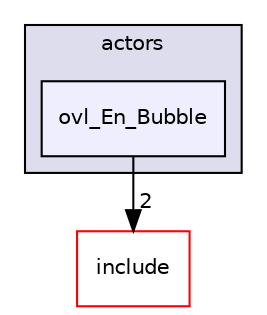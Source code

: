 digraph "src/overlays/actors/ovl_En_Bubble" {
  compound=true
  node [ fontsize="10", fontname="Helvetica"];
  edge [ labelfontsize="10", labelfontname="Helvetica"];
  subgraph clusterdir_e93473484be31ce7bcb356bd643a22f8 {
    graph [ bgcolor="#ddddee", pencolor="black", label="actors" fontname="Helvetica", fontsize="10", URL="dir_e93473484be31ce7bcb356bd643a22f8.html"]
  dir_fddc295d29235acf4b36fbf2b28bc9a2 [shape=box, label="ovl_En_Bubble", style="filled", fillcolor="#eeeeff", pencolor="black", URL="dir_fddc295d29235acf4b36fbf2b28bc9a2.html"];
  }
  dir_d44c64559bbebec7f509842c48db8b23 [shape=box label="include" fillcolor="white" style="filled" color="red" URL="dir_d44c64559bbebec7f509842c48db8b23.html"];
  dir_fddc295d29235acf4b36fbf2b28bc9a2->dir_d44c64559bbebec7f509842c48db8b23 [headlabel="2", labeldistance=1.5 headhref="dir_000199_000000.html"];
}
